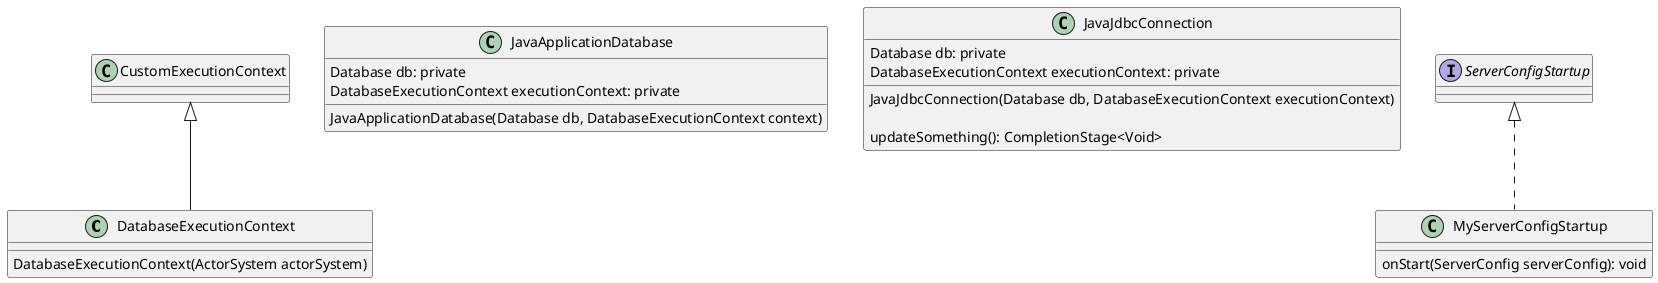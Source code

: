 @startuml
class DatabaseExecutionContext extends CustomExecutionContext {
    DatabaseExecutionContext(ActorSystem actorSystem)
}

class JavaApplicationDatabase {
    Database db: private
    DatabaseExecutionContext executionContext: private

    JavaApplicationDatabase(Database db, DatabaseExecutionContext context)
}

class JavaJdbcConnection {
    Database db: private
    DatabaseExecutionContext executionContext: private

    JavaJdbcConnection(Database db, DatabaseExecutionContext executionContext)

    updateSomething(): CompletionStage<Void>
}

class MyServerConfigStartup implements ServerConfigStartup {
    onStart(ServerConfig serverConfig): void
}
@enduml